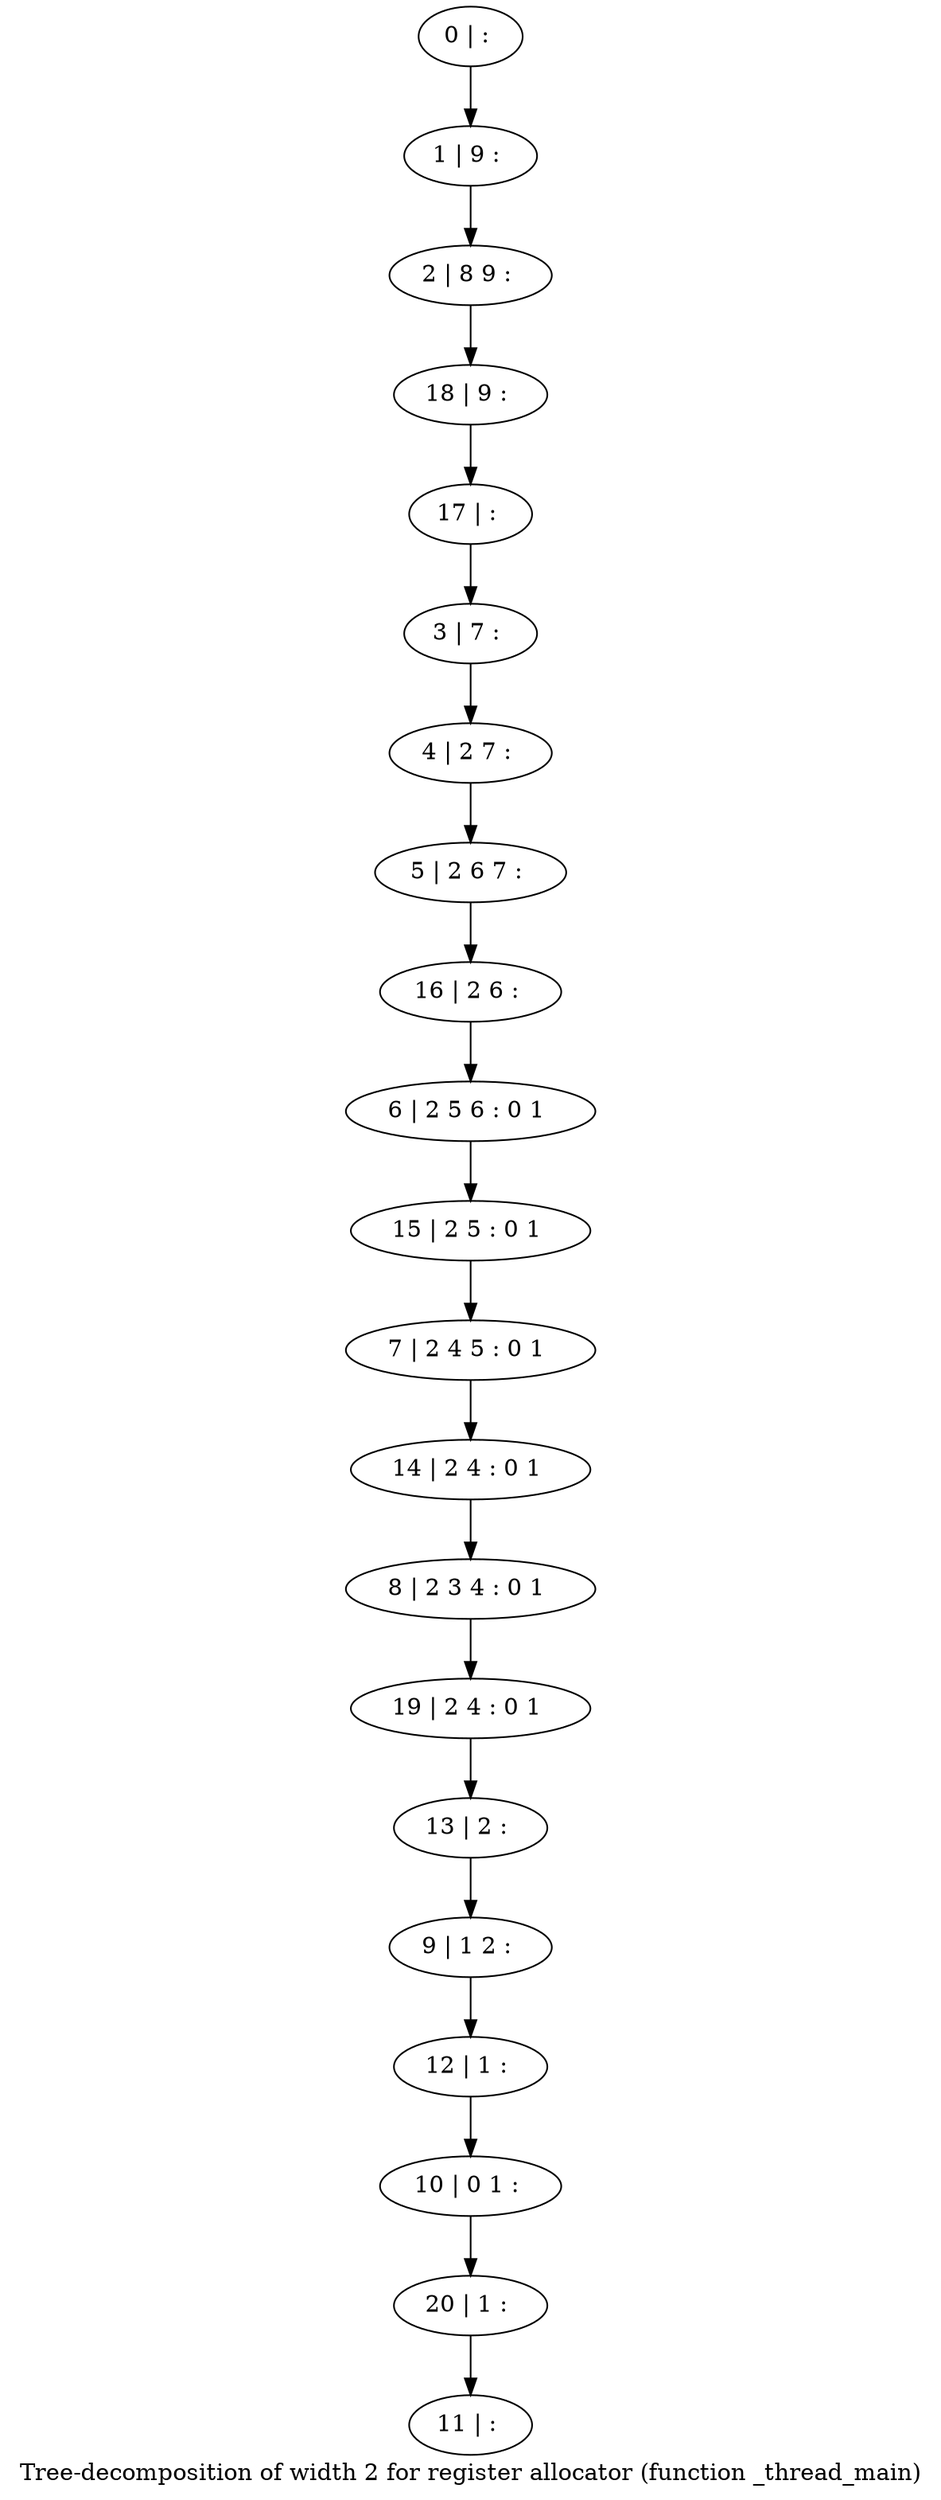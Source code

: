 digraph G {
graph [label="Tree-decomposition of width 2 for register allocator (function _thread_main)"]
0[label="0 | : "];
1[label="1 | 9 : "];
2[label="2 | 8 9 : "];
3[label="3 | 7 : "];
4[label="4 | 2 7 : "];
5[label="5 | 2 6 7 : "];
6[label="6 | 2 5 6 : 0 1 "];
7[label="7 | 2 4 5 : 0 1 "];
8[label="8 | 2 3 4 : 0 1 "];
9[label="9 | 1 2 : "];
10[label="10 | 0 1 : "];
11[label="11 | : "];
12[label="12 | 1 : "];
13[label="13 | 2 : "];
14[label="14 | 2 4 : 0 1 "];
15[label="15 | 2 5 : 0 1 "];
16[label="16 | 2 6 : "];
17[label="17 | : "];
18[label="18 | 9 : "];
19[label="19 | 2 4 : 0 1 "];
20[label="20 | 1 : "];
0->1 ;
1->2 ;
3->4 ;
4->5 ;
12->10 ;
9->12 ;
13->9 ;
14->8 ;
7->14 ;
15->7 ;
6->15 ;
16->6 ;
5->16 ;
17->3 ;
18->17 ;
2->18 ;
19->13 ;
8->19 ;
20->11 ;
10->20 ;
}
